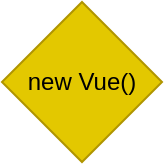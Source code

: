 <mxfile>
    <diagram id="7vVO6_0g2VPOfLbJnjWb" name="第 1 页">
        <mxGraphModel dx="932" dy="632" grid="1" gridSize="10" guides="1" tooltips="1" connect="1" arrows="1" fold="1" page="1" pageScale="1" pageWidth="827" pageHeight="1169" math="0" shadow="0">
            <root>
                <mxCell id="0"/>
                <mxCell id="1" parent="0"/>
                <mxCell id="2" value="&lt;font color=&quot;#000000&quot;&gt;new Vue()&lt;/font&gt;" style="rhombus;whiteSpace=wrap;html=1;fillColor=#e3c800;strokeColor=#B09500;fontColor=#ffffff;" vertex="1" parent="1">
                    <mxGeometry x="374" y="20" width="80" height="80" as="geometry"/>
                </mxCell>
            </root>
        </mxGraphModel>
    </diagram>
</mxfile>